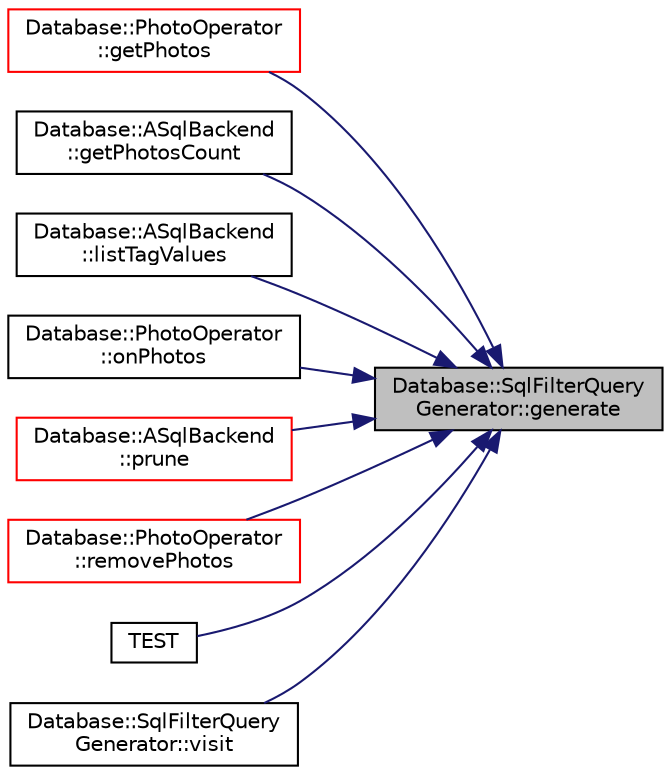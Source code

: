 digraph "Database::SqlFilterQueryGenerator::generate"
{
 // LATEX_PDF_SIZE
  edge [fontname="Helvetica",fontsize="10",labelfontname="Helvetica",labelfontsize="10"];
  node [fontname="Helvetica",fontsize="10",shape=record];
  rankdir="RL";
  Node1 [label="Database::SqlFilterQuery\lGenerator::generate",height=0.2,width=0.4,color="black", fillcolor="grey75", style="filled", fontcolor="black",tooltip=" "];
  Node1 -> Node2 [dir="back",color="midnightblue",fontsize="10",style="solid",fontname="Helvetica"];
  Node2 [label="Database::PhotoOperator\l::getPhotos",height=0.2,width=0.4,color="red", fillcolor="white", style="filled",URL="$class_database_1_1_photo_operator.html#a24e714e7dd4bd6cd962c8231ce1081f0",tooltip="find all photos matching filters"];
  Node1 -> Node4 [dir="back",color="midnightblue",fontsize="10",style="solid",fontname="Helvetica"];
  Node4 [label="Database::ASqlBackend\l::getPhotosCount",height=0.2,width=0.4,color="black", fillcolor="white", style="filled",URL="$class_database_1_1_a_sql_backend.html#a836670f22b3282242eaefb1db2c53fe5",tooltip="Count photos matching filter."];
  Node1 -> Node5 [dir="back",color="midnightblue",fontsize="10",style="solid",fontname="Helvetica"];
  Node5 [label="Database::ASqlBackend\l::listTagValues",height=0.2,width=0.4,color="black", fillcolor="white", style="filled",URL="$class_database_1_1_a_sql_backend.html#a378dcd419d61056d0fbdf57f969304cb",tooltip="list all values of tag for photos matching provided filter"];
  Node1 -> Node6 [dir="back",color="midnightblue",fontsize="10",style="solid",fontname="Helvetica"];
  Node6 [label="Database::PhotoOperator\l::onPhotos",height=0.2,width=0.4,color="black", fillcolor="white", style="filled",URL="$class_database_1_1_photo_operator.html#a11ebda997af505db297a41f52b3678b8",tooltip=" "];
  Node1 -> Node7 [dir="back",color="midnightblue",fontsize="10",style="solid",fontname="Helvetica"];
  Node7 [label="Database::ASqlBackend\l::prune",height=0.2,width=0.4,color="red", fillcolor="white", style="filled",URL="$class_database_1_1_a_sql_backend.html#a6781e0e515cd87e811f72520e9df095e",tooltip=" "];
  Node1 -> Node9 [dir="back",color="midnightblue",fontsize="10",style="solid",fontname="Helvetica"];
  Node9 [label="Database::PhotoOperator\l::removePhotos",height=0.2,width=0.4,color="red", fillcolor="white", style="filled",URL="$class_database_1_1_photo_operator.html#aa20daa3c872e4ad5967ab436e93b42c1",tooltip=" "];
  Node1 -> Node11 [dir="back",color="midnightblue",fontsize="10",style="solid",fontname="Helvetica"];
  Node11 [label="TEST",height=0.2,width=0.4,color="black", fillcolor="white", style="filled",URL="$sql__filter__query__generator__tests_8cpp.html#a90c6cf029b077869dd33b88ee71d6e4d",tooltip=" "];
  Node1 -> Node12 [dir="back",color="midnightblue",fontsize="10",style="solid",fontname="Helvetica"];
  Node12 [label="Database::SqlFilterQuery\lGenerator::visit",height=0.2,width=0.4,color="black", fillcolor="white", style="filled",URL="$class_database_1_1_sql_filter_query_generator.html#a0636f8227676afba9b6511426e51a6a8",tooltip=" "];
}
